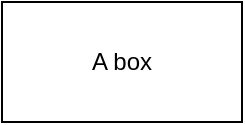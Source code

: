 <mxfile version="20.8.16" type="device"><diagram name="Page-1" id="yWxPc5BeWQveIWe7niRe"><mxGraphModel dx="1314" dy="524" grid="0" gridSize="10" guides="1" tooltips="1" connect="1" arrows="1" fold="1" page="0" pageScale="1" pageWidth="850" pageHeight="1100" math="0" shadow="0"><root><mxCell id="0"/><mxCell id="1" parent="0"/><mxCell id="OtL-YXb3FUSIMekJOX2O-1" value="A box" style="rounded=0;whiteSpace=wrap;html=1;" vertex="1" parent="1"><mxGeometry x="364" y="443" width="120" height="60" as="geometry"/></mxCell></root></mxGraphModel></diagram></mxfile>